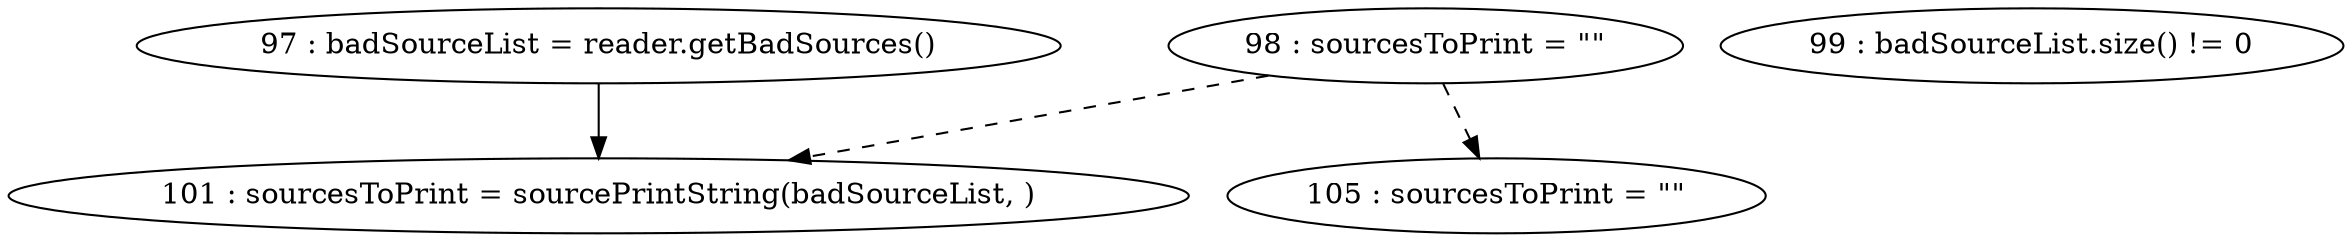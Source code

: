 digraph G {
"97 : badSourceList = reader.getBadSources()"
"97 : badSourceList = reader.getBadSources()" -> "101 : sourcesToPrint = sourcePrintString(badSourceList, )"
"98 : sourcesToPrint = \"\""
"98 : sourcesToPrint = \"\"" -> "105 : sourcesToPrint = \"\"" [style=dashed]
"98 : sourcesToPrint = \"\"" -> "101 : sourcesToPrint = sourcePrintString(badSourceList, )" [style=dashed]
"99 : badSourceList.size() != 0"
"101 : sourcesToPrint = sourcePrintString(badSourceList, )"
"105 : sourcesToPrint = \"\""
}